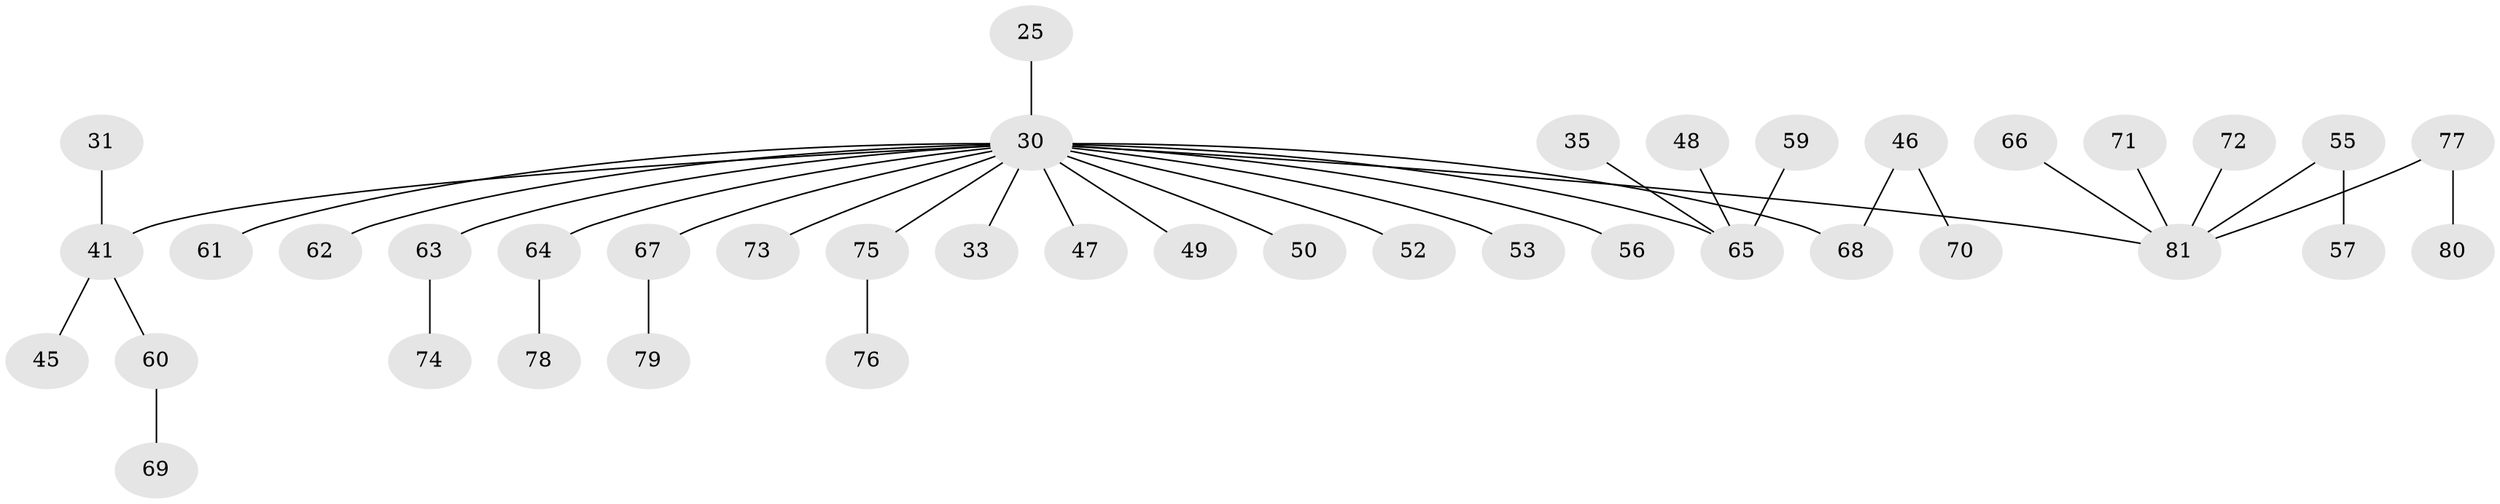 // original degree distribution, {4: 0.04938271604938271, 7: 0.012345679012345678, 3: 0.13580246913580246, 5: 0.06172839506172839, 1: 0.4567901234567901, 2: 0.2839506172839506}
// Generated by graph-tools (version 1.1) at 2025/41/03/09/25 04:41:09]
// undirected, 40 vertices, 39 edges
graph export_dot {
graph [start="1"]
  node [color=gray90,style=filled];
  25;
  30 [super="+21+7"];
  31;
  33;
  35;
  41 [super="+12+32"];
  45;
  46;
  47;
  48;
  49;
  50 [super="+27"];
  52 [super="+29"];
  53;
  55;
  56;
  57;
  59;
  60;
  61 [super="+23"];
  62;
  63 [super="+38"];
  64 [super="+26+37+42+43"];
  65 [super="+51"];
  66;
  67 [super="+58"];
  68 [super="+14"];
  69;
  70;
  71;
  72;
  73;
  74;
  75;
  76;
  77;
  78;
  79;
  80;
  81 [super="+39+44+54"];
  25 -- 30;
  30 -- 56;
  30 -- 65 [weight=2];
  30 -- 68;
  30 -- 73;
  30 -- 75;
  30 -- 33;
  30 -- 41 [weight=2];
  30 -- 47;
  30 -- 49;
  30 -- 53;
  30 -- 62;
  30 -- 67;
  30 -- 61;
  30 -- 64;
  30 -- 50;
  30 -- 52;
  30 -- 63;
  30 -- 81;
  31 -- 41;
  35 -- 65;
  41 -- 45;
  41 -- 60;
  46 -- 70;
  46 -- 68;
  48 -- 65;
  55 -- 57;
  55 -- 81;
  59 -- 65;
  60 -- 69;
  63 -- 74;
  64 -- 78;
  66 -- 81;
  67 -- 79;
  71 -- 81;
  72 -- 81;
  75 -- 76;
  77 -- 80;
  77 -- 81;
}
